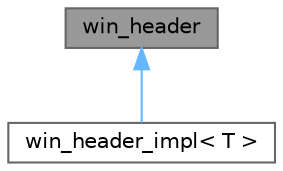 digraph "win_header"
{
 // LATEX_PDF_SIZE
  bgcolor="transparent";
  edge [fontname=Helvetica,fontsize=10,labelfontname=Helvetica,labelfontsize=10];
  node [fontname=Helvetica,fontsize=10,shape=box,height=0.2,width=0.4];
  Node1 [id="Node000001",label="win_header",height=0.2,width=0.4,color="gray40", fillcolor="grey60", style="filled", fontcolor="black",tooltip="Interface class for accessing the Windows NT file header, for both the PE32 and PE32+ formats."];
  Node1 -> Node2 [id="edge1_Node000001_Node000002",dir="back",color="steelblue1",style="solid",tooltip=" "];
  Node2 [id="Node000002",label="win_header_impl\< T \>",height=0.2,width=0.4,color="gray40", fillcolor="white", style="filled",URL="$class_c_o_f_f_i_1_1win__header__impl.html",tooltip="Template class for accessing a Windows NT file header, depends on the format (PE32 or PE32+)."];
}
